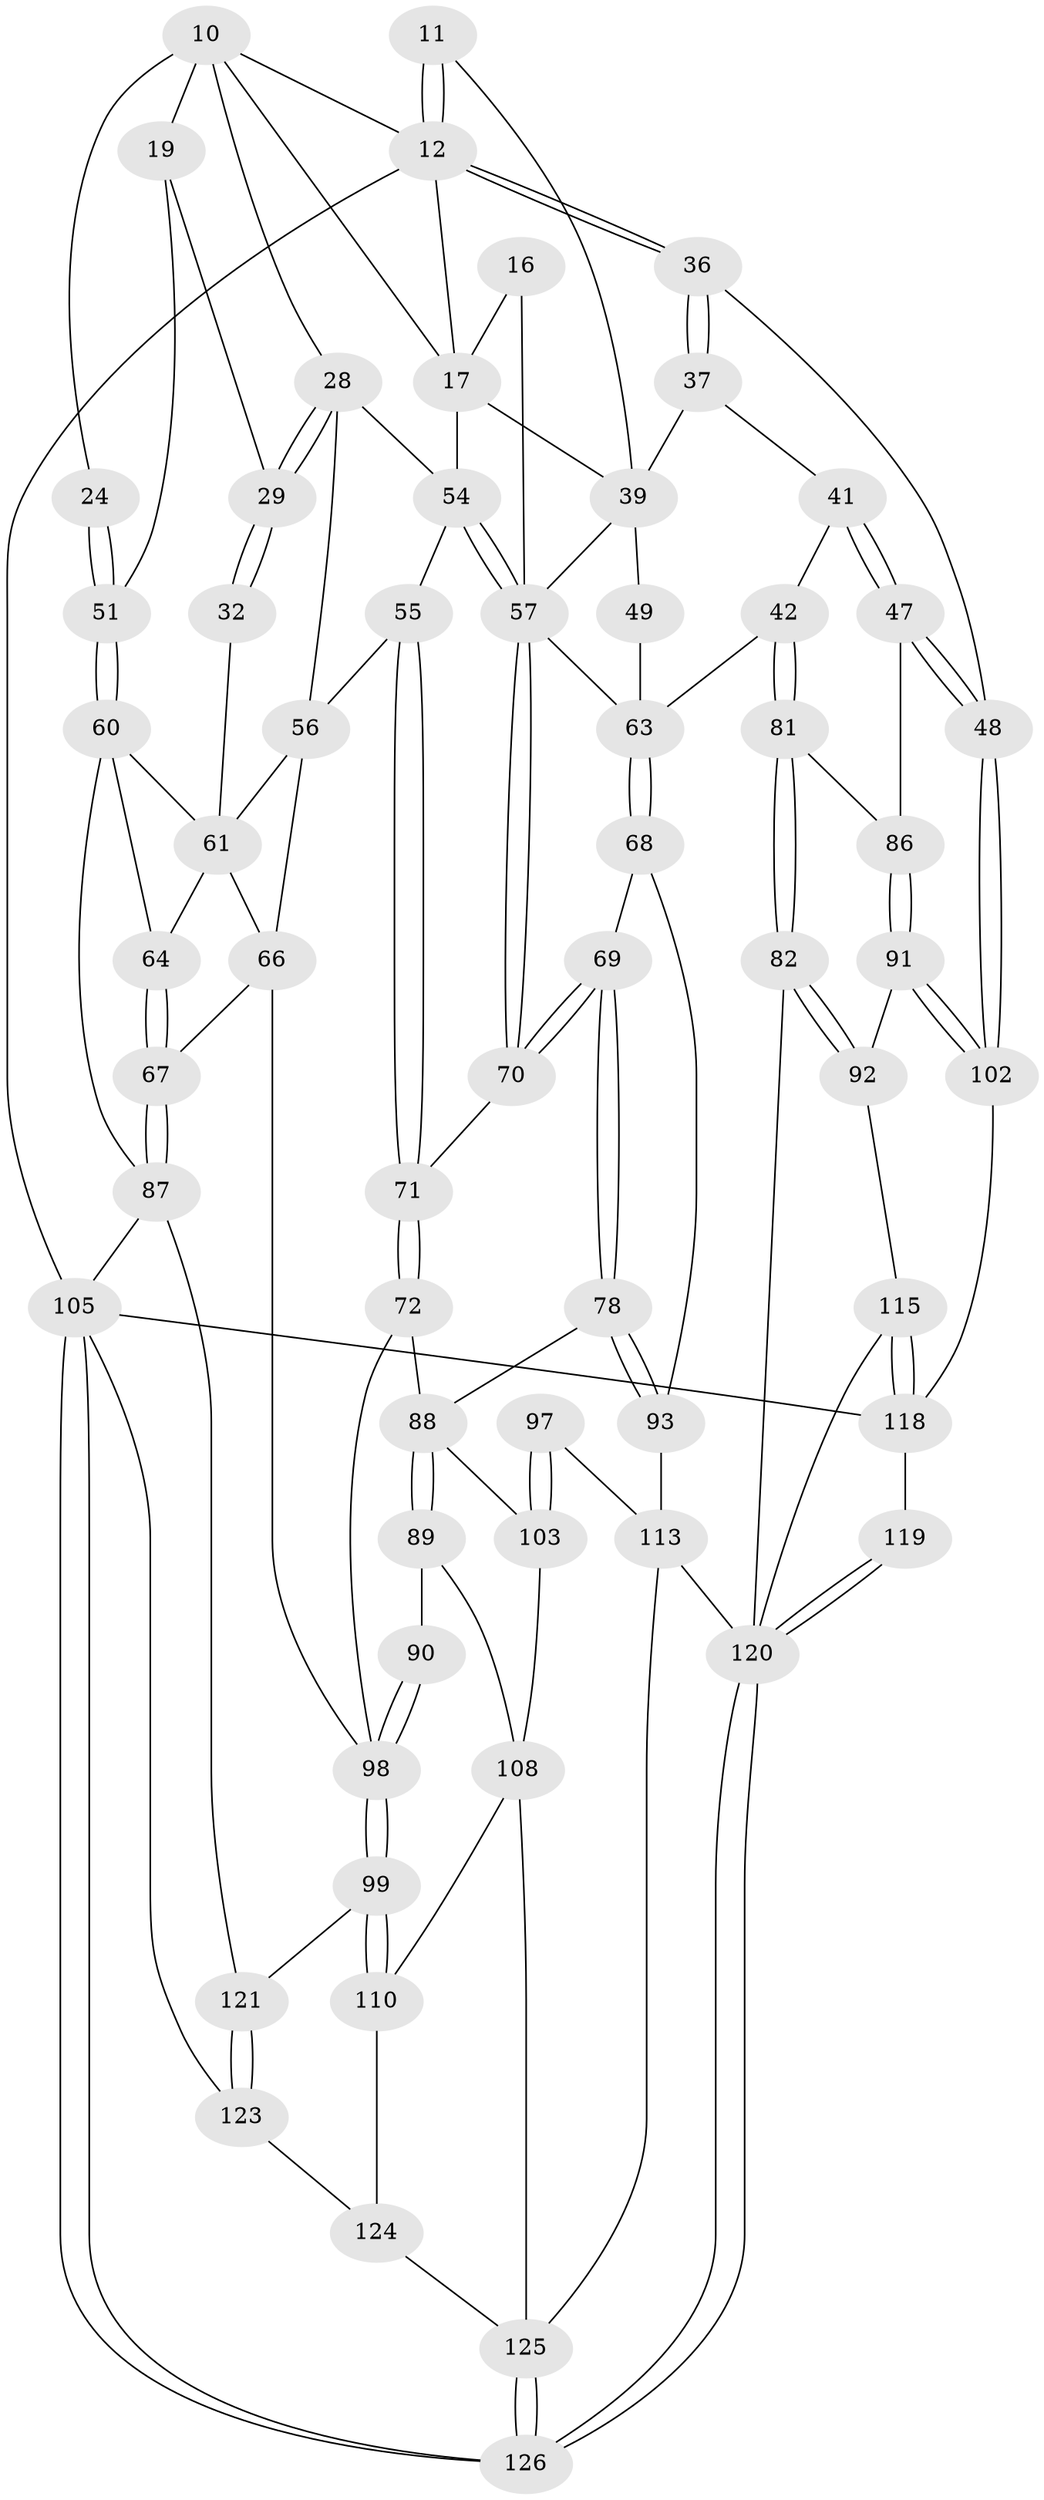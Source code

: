 // original degree distribution, {3: 0.015873015873015872, 6: 0.23015873015873015, 5: 0.5079365079365079, 4: 0.24603174603174602}
// Generated by graph-tools (version 1.1) at 2025/06/03/04/25 22:06:01]
// undirected, 63 vertices, 141 edges
graph export_dot {
graph [start="1"]
  node [color=gray90,style=filled];
  10 [pos="+0.2810503015855536+0.16183453531736566",super="+9+5+4"];
  11 [pos="+1+0"];
  12 [pos="+1+0",super="+6"];
  16 [pos="+0.5464889620580823+0.18145268015020422"];
  17 [pos="+0.5148962893958134+0.16256948710768843",super="+15"];
  19 [pos="+0.11228213536739635+0.12465949257626563",super="+18"];
  24 [pos="+0+0.22172124125237777"];
  28 [pos="+0.310712104086876+0.30442626683156415",super="+25"];
  29 [pos="+0.3068669958270942+0.30097869019090046",super="+21+22"];
  32 [pos="+0.20202074984130655+0.25499192096724205"];
  36 [pos="+1+0.21275219594012587"];
  37 [pos="+0.8992633589275133+0.20700823689421927"];
  39 [pos="+0.6132135241429788+0.2728406951649389",super="+38+31"];
  41 [pos="+0.9034359733635193+0.25055087775823304"];
  42 [pos="+0.8794808958408663+0.4334171886572133"];
  47 [pos="+1+0.4592490680424669"];
  48 [pos="+1+0.4589779958614358"];
  49 [pos="+0.627423013658539+0.33514682600897355",super="+44"];
  51 [pos="+0+0.3893050970869766",super="+35+23"];
  54 [pos="+0.39993281984433504+0.3711331424996406",super="+27"];
  55 [pos="+0.30269421668262086+0.4073134657488674"];
  56 [pos="+0.2970632859273041+0.4037514767222066",super="+52"];
  57 [pos="+0.49722462350297136+0.4238072624558129",super="+46+45+40"];
  60 [pos="+0+0.49815076438712735",super="+59+58"];
  61 [pos="+0.20123666716080557+0.3884176982975505",super="+53"];
  63 [pos="+0.7135000474707296+0.45243490815212795",super="+50+43"];
  64 [pos="+0.12161362011366972+0.46571792800129963",super="+62"];
  66 [pos="+0.20944258956916043+0.5711957398379229",super="+65"];
  67 [pos="+0.18881392538254926+0.5720297126536223"];
  68 [pos="+0.6808978355286891+0.5306350199139988"];
  69 [pos="+0.5035601666888913+0.5304236769923816"];
  70 [pos="+0.4922831154061771+0.4499502034456732"];
  71 [pos="+0.3301887482494386+0.4587396310178618"];
  72 [pos="+0.32848366321715433+0.5482282041492816"];
  78 [pos="+0.5022402290550414+0.532871458192726"];
  81 [pos="+0.9299386985105528+0.4707298028328124"];
  82 [pos="+0.8207838794713882+0.6295059798410186"];
  86 [pos="+0.9668296304730137+0.475308661185858"];
  87 [pos="+0.10565363006747212+0.6332177506620147",super="+75+76"];
  88 [pos="+0.3801543134140426+0.6767050174524242",super="+80"];
  89 [pos="+0.3743829192835469+0.6814740222583395"];
  90 [pos="+0.3444310039117229+0.6936203512309375"];
  91 [pos="+0.9418202823500286+0.686346776202564"];
  92 [pos="+0.927848610745696+0.6973605480213217"];
  93 [pos="+0.577375873239155+0.6591911959088477",super="+85"];
  97 [pos="+0.496767317763991+0.7080164876262969"];
  98 [pos="+0.2815040620639356+0.7430337500565194",super="+74+73"];
  99 [pos="+0.28114583474239485+0.7441236131060316"];
  102 [pos="+1+0.6441030121661411"];
  103 [pos="+0.47852144699668925+0.7424737557770174",super="+95+94"];
  105 [pos="+1+1",super="+77"];
  108 [pos="+0.461020696166275+0.8284661900857496",super="+104"];
  110 [pos="+0.3132913361990765+0.7925996904501861",super="+109"];
  113 [pos="+0.64508844809385+0.8325787078637124",super="+101"];
  115 [pos="+0.9148679401630606+0.754567459982588",super="+114"];
  118 [pos="+0.9418745887506607+0.8835118458782361",super="+107"];
  119 [pos="+0.8510536230953614+0.8990450581200676"];
  120 [pos="+0.8370206399201712+0.9111766899527767",super="+112+111+116"];
  121 [pos="+0.15427451896176678+0.7686895073685407",super="+100"];
  123 [pos="+0.06822677879510343+1"];
  124 [pos="+0.21913595116089007+1",super="+122"];
  125 [pos="+0.6195966210318495+1",super="+117"];
  126 [pos="+0.7630948441865913+1"];
  10 -- 19 [weight=2];
  10 -- 17;
  10 -- 24;
  10 -- 12;
  10 -- 28;
  11 -- 12 [weight=2];
  11 -- 12;
  11 -- 39;
  12 -- 36;
  12 -- 36;
  12 -- 105 [weight=2];
  12 -- 17;
  16 -- 17 [weight=2];
  16 -- 57;
  17 -- 39 [weight=2];
  17 -- 54;
  19 -- 29;
  19 -- 51;
  24 -- 51 [weight=2];
  24 -- 51;
  28 -- 29 [weight=2];
  28 -- 29;
  28 -- 56;
  28 -- 54;
  29 -- 32 [weight=2];
  29 -- 32;
  32 -- 61;
  36 -- 37;
  36 -- 37;
  36 -- 48;
  37 -- 41;
  37 -- 39;
  39 -- 49 [weight=2];
  39 -- 57;
  41 -- 42;
  41 -- 47;
  41 -- 47;
  42 -- 81;
  42 -- 81;
  42 -- 63;
  47 -- 48;
  47 -- 48;
  47 -- 86;
  48 -- 102;
  48 -- 102;
  49 -- 63 [weight=2];
  51 -- 60 [weight=2];
  51 -- 60;
  54 -- 55;
  54 -- 57 [weight=2];
  54 -- 57;
  55 -- 56;
  55 -- 71;
  55 -- 71;
  56 -- 66;
  56 -- 61;
  57 -- 70;
  57 -- 70;
  57 -- 63;
  60 -- 64 [weight=2];
  60 -- 87;
  60 -- 61;
  61 -- 64;
  61 -- 66;
  63 -- 68;
  63 -- 68;
  64 -- 67;
  64 -- 67;
  66 -- 67;
  66 -- 98;
  67 -- 87;
  67 -- 87;
  68 -- 69;
  68 -- 93;
  69 -- 70;
  69 -- 70;
  69 -- 78;
  69 -- 78;
  70 -- 71;
  71 -- 72;
  71 -- 72;
  72 -- 88;
  72 -- 98;
  78 -- 93;
  78 -- 93;
  78 -- 88;
  81 -- 82;
  81 -- 82;
  81 -- 86;
  82 -- 92;
  82 -- 92;
  82 -- 120;
  86 -- 91;
  86 -- 91;
  87 -- 121 [weight=2];
  87 -- 105;
  88 -- 89;
  88 -- 89;
  88 -- 103 [weight=2];
  89 -- 90;
  89 -- 108;
  90 -- 98 [weight=2];
  90 -- 98;
  91 -- 92;
  91 -- 102;
  91 -- 102;
  92 -- 115;
  93 -- 113 [weight=2];
  97 -- 103 [weight=2];
  97 -- 103;
  97 -- 113;
  98 -- 99;
  98 -- 99;
  99 -- 110;
  99 -- 110;
  99 -- 121;
  102 -- 118;
  103 -- 108;
  105 -- 126;
  105 -- 126;
  105 -- 123;
  105 -- 118;
  108 -- 125;
  108 -- 110;
  110 -- 124 [weight=2];
  113 -- 125;
  113 -- 120 [weight=2];
  115 -- 118 [weight=2];
  115 -- 118;
  115 -- 120;
  118 -- 119;
  119 -- 120 [weight=2];
  119 -- 120;
  120 -- 126;
  120 -- 126;
  121 -- 123;
  121 -- 123;
  123 -- 124;
  124 -- 125;
  125 -- 126;
  125 -- 126;
}
